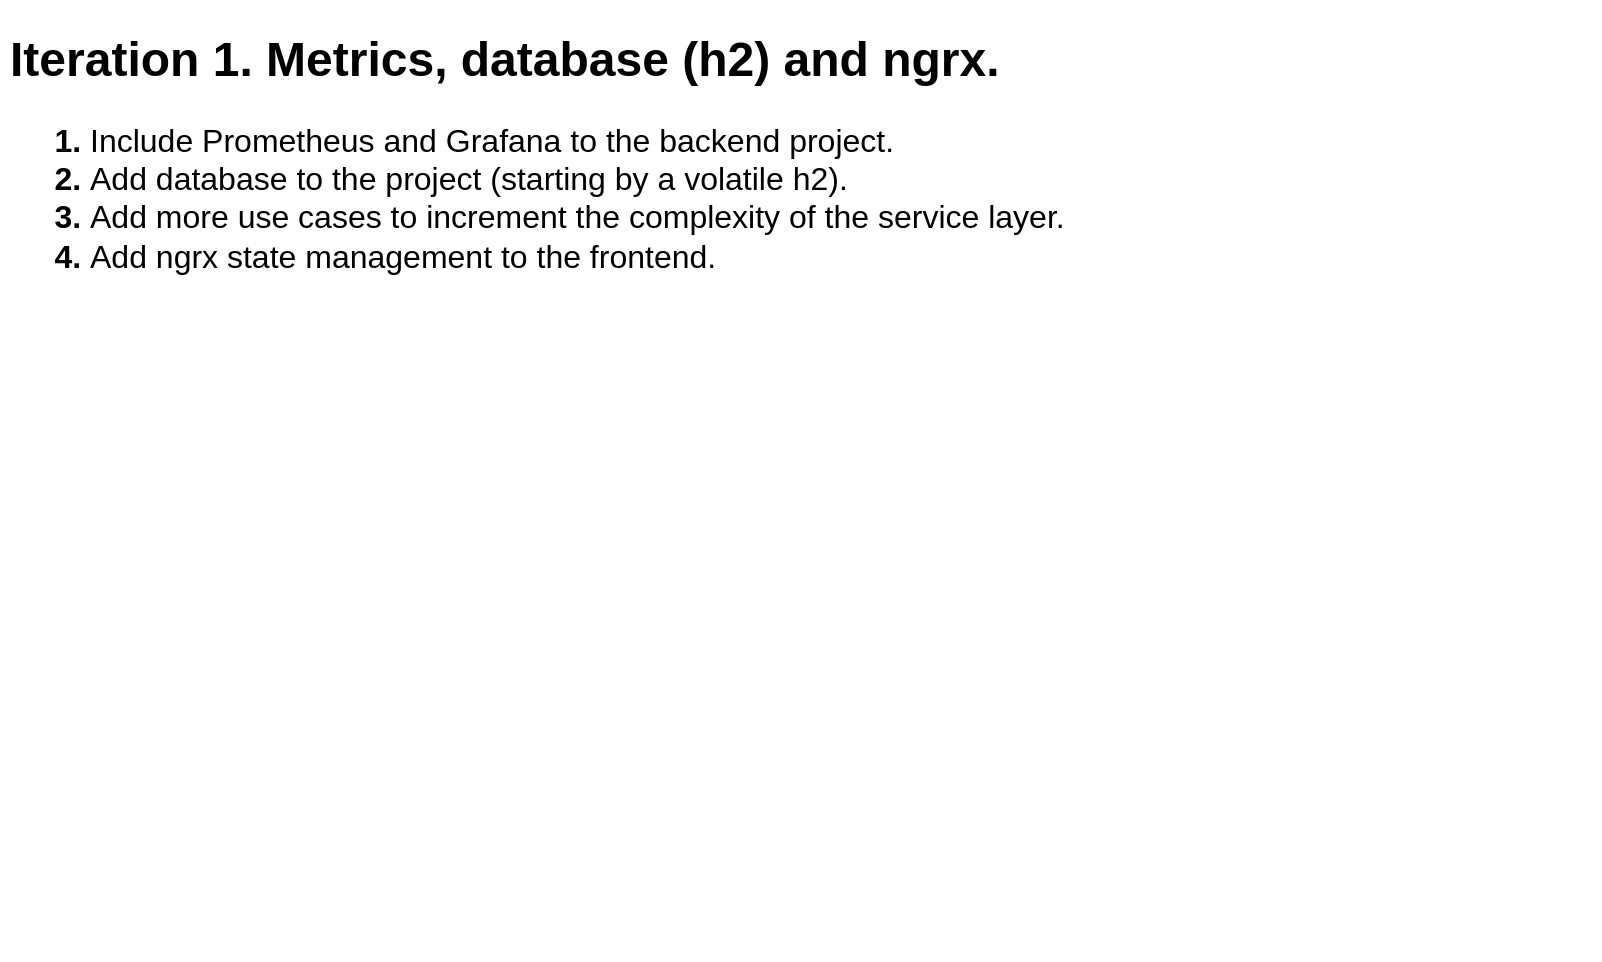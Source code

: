 <mxfile version="22.1.7" type="device" pages="4">
  <diagram id="CCOhznJZSsjxzJWnj9aB" name="Requirements">
    <mxGraphModel dx="1554" dy="823" grid="1" gridSize="10" guides="1" tooltips="1" connect="1" arrows="1" fold="1" page="1" pageScale="1" pageWidth="827" pageHeight="1169" math="0" shadow="0">
      <root>
        <mxCell id="0" />
        <mxCell id="1" parent="0" />
        <mxCell id="VW8zWTlF50ZQo7OZ7xfN-1" value="&lt;h1&gt;&lt;span style=&quot;background-color: initial;&quot;&gt;Iteration 1. Metrics, database (h2) and ngrx.&lt;/span&gt;&lt;/h1&gt;&lt;h1 style=&quot;font-size: 16px;&quot;&gt;&lt;ol&gt;&lt;li&gt;&lt;font style=&quot;font-size: 16px; font-weight: normal;&quot;&gt;Include Prometheus and Grafana to the backend project.&lt;/font&gt;&lt;/li&gt;&lt;li&gt;&lt;font style=&quot;font-size: 16px; font-weight: normal;&quot;&gt;Add database to the project (starting by a volatile h2).&lt;/font&gt;&lt;/li&gt;&lt;li&gt;&lt;font style=&quot;font-size: 16px; font-weight: normal;&quot;&gt;Add more use cases to increment the complexity of the service layer.&lt;/font&gt;&lt;/li&gt;&lt;li&gt;&lt;span style=&quot;font-weight: 400;&quot;&gt;Add ngrx state management to the frontend.&lt;/span&gt;&lt;/li&gt;&lt;/ol&gt;&lt;/h1&gt;" style="text;html=1;strokeColor=none;fillColor=none;spacing=5;spacingTop=-20;whiteSpace=wrap;overflow=hidden;rounded=0;" parent="1" vertex="1">
          <mxGeometry x="14" y="40" width="800" height="470" as="geometry" />
        </mxCell>
      </root>
    </mxGraphModel>
  </diagram>
  <diagram name="Data Model" id="2aSbuPyYHduFeFBpcEyg">
    <mxGraphModel dx="1554" dy="823" grid="1" gridSize="10" guides="1" tooltips="1" connect="1" arrows="1" fold="1" page="1" pageScale="1" pageWidth="827" pageHeight="1169" math="0" shadow="0">
      <root>
        <mxCell id="0" />
        <mxCell id="1" parent="0" />
        <mxCell id="-kmTVCKOdbw172EOPVNa-1" value="&lt;p style=&quot;margin:0px;margin-top:4px;text-align:center;text-decoration:underline;&quot;&gt;&lt;b style=&quot;background-color: initial;&quot;&gt;MoveDto&lt;/b&gt;&lt;/p&gt;&lt;hr&gt;&lt;p style=&quot;margin:0px;margin-left:8px;&quot;&gt;MoveType = MoveTypeEnum&lt;br&gt;&lt;/p&gt;" style="verticalAlign=top;align=left;overflow=fill;fontSize=12;fontFamily=Helvetica;html=1;whiteSpace=wrap;" vertex="1" parent="1">
          <mxGeometry x="230" y="40" width="180" height="60" as="geometry" />
        </mxCell>
        <mxCell id="DbqbN2PvsHzlm8rZ9bi2-1" value="&lt;p style=&quot;margin:0px;margin-top:4px;text-align:center;text-decoration:underline;&quot;&gt;&lt;b style=&quot;background-color: initial;&quot;&gt;MoveTypeEnum&lt;/b&gt;&lt;/p&gt;&lt;hr&gt;&lt;p style=&quot;margin:0px;margin-left:8px;&quot;&gt;Paper = 0&lt;br&gt;&lt;/p&gt;&lt;p style=&quot;margin:0px;margin-left:8px;&quot;&gt;Scissors = 1&lt;/p&gt;&lt;p style=&quot;margin:0px;margin-left:8px;&quot;&gt;Rock = 2&lt;/p&gt;" style="verticalAlign=top;align=left;overflow=fill;fontSize=12;fontFamily=Helvetica;html=1;whiteSpace=wrap;" vertex="1" parent="1">
          <mxGeometry x="40" y="40" width="150" height="80" as="geometry" />
        </mxCell>
      </root>
    </mxGraphModel>
  </diagram>
  <diagram id="1Z-Htf2DjcvC0ywOxH9h" name="State">
    <mxGraphModel dx="1554" dy="823" grid="1" gridSize="10" guides="1" tooltips="1" connect="1" arrows="1" fold="1" page="1" pageScale="1" pageWidth="827" pageHeight="1169" math="0" shadow="0">
      <root>
        <mxCell id="0" />
        <mxCell id="1" parent="0" />
        <mxCell id="Hcyn3kvQXGAOi8vzdW11-3" value="&#xa;&lt;span style=&quot;color: rgb(0, 0, 0); font-family: Helvetica; font-size: 12px; font-style: normal; font-variant-ligatures: normal; font-variant-caps: normal; font-weight: 400; letter-spacing: normal; orphans: 2; text-align: center; text-indent: 0px; text-transform: none; widows: 2; word-spacing: 0px; -webkit-text-stroke-width: 0px; background-color: rgb(251, 251, 251); text-decoration-thickness: initial; text-decoration-style: initial; text-decoration-color: initial; float: none; display: inline !important;&quot;&gt;Visit app&lt;/span&gt;&#xa;&#xa;" style="edgeStyle=orthogonalEdgeStyle;rounded=0;orthogonalLoop=1;jettySize=auto;html=1;entryX=0.5;entryY=0;entryDx=0;entryDy=0;" edge="1" parent="1" source="Hcyn3kvQXGAOi8vzdW11-1" target="Hcyn3kvQXGAOi8vzdW11-2">
          <mxGeometry x="0.143" y="40" relative="1" as="geometry">
            <Array as="points">
              <mxPoint x="360" y="120" />
              <mxPoint x="360" y="120" />
            </Array>
            <mxPoint as="offset" />
          </mxGeometry>
        </mxCell>
        <mxCell id="Hcyn3kvQXGAOi8vzdW11-1" value="" style="ellipse;whiteSpace=wrap;html=1;fillColor=#000000;" vertex="1" parent="1">
          <mxGeometry x="350" y="70" width="20" height="20" as="geometry" />
        </mxCell>
        <mxCell id="Hcyn3kvQXGAOi8vzdW11-6" value="New game clicked" style="edgeStyle=orthogonalEdgeStyle;rounded=0;orthogonalLoop=1;jettySize=auto;html=1;" edge="1" parent="1" source="Hcyn3kvQXGAOi8vzdW11-2" target="Hcyn3kvQXGAOi8vzdW11-5">
          <mxGeometry y="50" relative="1" as="geometry">
            <mxPoint as="offset" />
          </mxGeometry>
        </mxCell>
        <mxCell id="Hcyn3kvQXGAOi8vzdW11-2" value="Homepage" style="rounded=0;whiteSpace=wrap;html=1;" vertex="1" parent="1">
          <mxGeometry x="300" y="160" width="120" height="60" as="geometry" />
        </mxCell>
        <mxCell id="Hcyn3kvQXGAOi8vzdW11-8" value="Move selected" style="edgeStyle=orthogonalEdgeStyle;rounded=0;orthogonalLoop=1;jettySize=auto;html=1;" edge="1" parent="1" source="Hcyn3kvQXGAOi8vzdW11-5" target="Hcyn3kvQXGAOi8vzdW11-7">
          <mxGeometry y="40" relative="1" as="geometry">
            <mxPoint as="offset" />
          </mxGeometry>
        </mxCell>
        <mxCell id="Hcyn3kvQXGAOi8vzdW11-5" value="Game view" style="rounded=0;whiteSpace=wrap;html=1;" vertex="1" parent="1">
          <mxGeometry x="300" y="300" width="120" height="60" as="geometry" />
        </mxCell>
        <mxCell id="Hcyn3kvQXGAOi8vzdW11-10" value="&lt;span style=&quot;color: rgb(0, 0, 0); font-family: Helvetica; font-size: 11px; font-style: normal; font-variant-ligatures: normal; font-variant-caps: normal; font-weight: 400; letter-spacing: normal; orphans: 2; text-align: center; text-indent: 0px; text-transform: none; widows: 2; word-spacing: 0px; -webkit-text-stroke-width: 0px; background-color: rgb(255, 255, 255); text-decoration-thickness: initial; text-decoration-style: initial; text-decoration-color: initial; float: none; display: inline !important;&quot;&gt;Server responds&lt;/span&gt;&lt;br style=&quot;border-color: var(--border-color); color: rgb(0, 0, 0); font-family: Helvetica; font-size: 11px; font-style: normal; font-variant-ligatures: normal; font-variant-caps: normal; font-weight: 400; letter-spacing: normal; orphans: 2; text-align: center; text-indent: 0px; text-transform: none; widows: 2; word-spacing: 0px; -webkit-text-stroke-width: 0px; text-decoration-thickness: initial; text-decoration-style: initial; text-decoration-color: initial;&quot;&gt;&lt;span style=&quot;color: rgb(0, 0, 0); font-family: Helvetica; font-size: 11px; font-style: normal; font-variant-ligatures: normal; font-variant-caps: normal; font-weight: 400; letter-spacing: normal; orphans: 2; text-align: center; text-indent: 0px; text-transform: none; widows: 2; word-spacing: 0px; -webkit-text-stroke-width: 0px; background-color: rgb(255, 255, 255); text-decoration-thickness: initial; text-decoration-style: initial; text-decoration-color: initial; float: none; display: inline !important;&quot;&gt;&amp;nbsp;with move&lt;/span&gt;" style="edgeStyle=orthogonalEdgeStyle;rounded=0;orthogonalLoop=1;jettySize=auto;html=1;" edge="1" parent="1" source="Hcyn3kvQXGAOi8vzdW11-7" target="Hcyn3kvQXGAOi8vzdW11-9">
          <mxGeometry x="-0.077" y="30" relative="1" as="geometry">
            <mxPoint as="offset" />
          </mxGeometry>
        </mxCell>
        <mxCell id="Hcyn3kvQXGAOi8vzdW11-12" value="Server responds&lt;br&gt;&amp;nbsp;with move" style="edgeStyle=orthogonalEdgeStyle;rounded=0;orthogonalLoop=1;jettySize=auto;html=1;" edge="1" parent="1" source="Hcyn3kvQXGAOi8vzdW11-7" target="Hcyn3kvQXGAOi8vzdW11-11">
          <mxGeometry x="-0.077" y="-30" relative="1" as="geometry">
            <mxPoint as="offset" />
          </mxGeometry>
        </mxCell>
        <mxCell id="Hcyn3kvQXGAOi8vzdW11-7" value="Loading" style="whiteSpace=wrap;html=1;rounded=0;" vertex="1" parent="1">
          <mxGeometry x="300" y="440" width="120" height="60" as="geometry" />
        </mxCell>
        <mxCell id="Hcyn3kvQXGAOi8vzdW11-14" style="edgeStyle=orthogonalEdgeStyle;rounded=0;orthogonalLoop=1;jettySize=auto;html=1;entryX=1;entryY=0.5;entryDx=0;entryDy=0;" edge="1" parent="1" source="Hcyn3kvQXGAOi8vzdW11-9" target="Hcyn3kvQXGAOi8vzdW11-5">
          <mxGeometry relative="1" as="geometry">
            <Array as="points">
              <mxPoint x="610" y="330" />
            </Array>
          </mxGeometry>
        </mxCell>
        <mxCell id="Hcyn3kvQXGAOi8vzdW11-17" value="New game selected" style="edgeLabel;html=1;align=center;verticalAlign=middle;resizable=0;points=[];" vertex="1" connectable="0" parent="Hcyn3kvQXGAOi8vzdW11-14">
          <mxGeometry x="0.448" y="1" relative="1" as="geometry">
            <mxPoint x="7" y="-11" as="offset" />
          </mxGeometry>
        </mxCell>
        <mxCell id="Hcyn3kvQXGAOi8vzdW11-9" value="Game completed: Loser" style="whiteSpace=wrap;html=1;rounded=0;" vertex="1" parent="1">
          <mxGeometry x="550" y="440" width="120" height="60" as="geometry" />
        </mxCell>
        <mxCell id="Hcyn3kvQXGAOi8vzdW11-13" style="edgeStyle=orthogonalEdgeStyle;rounded=0;orthogonalLoop=1;jettySize=auto;html=1;entryX=0;entryY=0.5;entryDx=0;entryDy=0;" edge="1" parent="1" source="Hcyn3kvQXGAOi8vzdW11-11" target="Hcyn3kvQXGAOi8vzdW11-5">
          <mxGeometry relative="1" as="geometry">
            <Array as="points">
              <mxPoint x="110" y="330" />
            </Array>
          </mxGeometry>
        </mxCell>
        <mxCell id="Hcyn3kvQXGAOi8vzdW11-15" value="New game selected" style="edgeLabel;html=1;align=center;verticalAlign=middle;resizable=0;points=[];" vertex="1" connectable="0" parent="Hcyn3kvQXGAOi8vzdW11-13">
          <mxGeometry x="0.245" y="-3" relative="1" as="geometry">
            <mxPoint x="3" y="-13" as="offset" />
          </mxGeometry>
        </mxCell>
        <mxCell id="Hcyn3kvQXGAOi8vzdW11-11" value="Game completed: Winner" style="whiteSpace=wrap;html=1;rounded=0;" vertex="1" parent="1">
          <mxGeometry x="50" y="440" width="120" height="60" as="geometry" />
        </mxCell>
      </root>
    </mxGraphModel>
  </diagram>
  <diagram id="5wdw5sbaNt4rukK3RNIA" name="Sequence">
    <mxGraphModel dx="1554" dy="823" grid="1" gridSize="10" guides="1" tooltips="1" connect="1" arrows="1" fold="1" page="1" pageScale="1" pageWidth="827" pageHeight="1169" math="0" shadow="0">
      <root>
        <mxCell id="0" />
        <mxCell id="1" parent="0" />
        <mxCell id="VRfiyYvgXfE9pZ4s-pPB-1" value="Player" style="shape=umlActor;verticalLabelPosition=bottom;verticalAlign=top;html=1;" vertex="1" parent="1">
          <mxGeometry x="110" y="120" width="30" height="70" as="geometry" />
        </mxCell>
        <mxCell id="VRfiyYvgXfE9pZ4s-pPB-4" value="" style="group" vertex="1" connectable="0" parent="1">
          <mxGeometry x="354" y="110" width="60" height="110" as="geometry" />
        </mxCell>
        <mxCell id="VRfiyYvgXfE9pZ4s-pPB-2" value="" style="shape=cube;whiteSpace=wrap;html=1;boundedLbl=1;backgroundOutline=1;darkOpacity=0.05;darkOpacity2=0.1;" vertex="1" parent="VRfiyYvgXfE9pZ4s-pPB-4">
          <mxGeometry x="7" width="46" height="80" as="geometry" />
        </mxCell>
        <mxCell id="VRfiyYvgXfE9pZ4s-pPB-3" value="Server" style="text;html=1;strokeColor=none;fillColor=none;align=center;verticalAlign=middle;whiteSpace=wrap;rounded=0;" vertex="1" parent="VRfiyYvgXfE9pZ4s-pPB-4">
          <mxGeometry y="80" width="60" height="30" as="geometry" />
        </mxCell>
        <mxCell id="VRfiyYvgXfE9pZ4s-pPB-7" value="" style="endArrow=none;html=1;rounded=0;" edge="1" parent="1" source="VRfiyYvgXfE9pZ4s-pPB-15">
          <mxGeometry width="50" height="50" relative="1" as="geometry">
            <mxPoint x="120" y="570" as="sourcePoint" />
            <mxPoint x="120" y="220" as="targetPoint" />
          </mxGeometry>
        </mxCell>
        <mxCell id="VRfiyYvgXfE9pZ4s-pPB-8" value="" style="endArrow=none;html=1;rounded=0;" edge="1" parent="1" source="VRfiyYvgXfE9pZ4s-pPB-13">
          <mxGeometry width="50" height="50" relative="1" as="geometry">
            <mxPoint x="384" y="420" as="sourcePoint" />
            <mxPoint x="383.5" y="220" as="targetPoint" />
          </mxGeometry>
        </mxCell>
        <mxCell id="VRfiyYvgXfE9pZ4s-pPB-9" value="" style="endArrow=classic;html=1;rounded=0;" edge="1" parent="1">
          <mxGeometry width="50" height="50" relative="1" as="geometry">
            <mxPoint x="120" y="320" as="sourcePoint" />
            <mxPoint x="380" y="320" as="targetPoint" />
          </mxGeometry>
        </mxCell>
        <mxCell id="VRfiyYvgXfE9pZ4s-pPB-10" value="User move selection" style="edgeLabel;html=1;align=center;verticalAlign=middle;resizable=0;points=[];" vertex="1" connectable="0" parent="VRfiyYvgXfE9pZ4s-pPB-9">
          <mxGeometry x="-0.086" y="3" relative="1" as="geometry">
            <mxPoint y="-7" as="offset" />
          </mxGeometry>
        </mxCell>
        <mxCell id="VRfiyYvgXfE9pZ4s-pPB-11" value="" style="endArrow=classic;html=1;rounded=0;entryX=1.34;entryY=0.407;entryDx=0;entryDy=0;entryPerimeter=0;" edge="1" parent="1" target="VRfiyYvgXfE9pZ4s-pPB-15">
          <mxGeometry width="50" height="50" relative="1" as="geometry">
            <mxPoint x="380" y="390" as="sourcePoint" />
            <mxPoint x="120" y="390" as="targetPoint" />
          </mxGeometry>
        </mxCell>
        <mxCell id="VRfiyYvgXfE9pZ4s-pPB-12" value="Cpu move selection" style="edgeLabel;html=1;align=center;verticalAlign=middle;resizable=0;points=[];" vertex="1" connectable="0" parent="VRfiyYvgXfE9pZ4s-pPB-11">
          <mxGeometry x="-0.086" y="3" relative="1" as="geometry">
            <mxPoint x="-21" y="-13" as="offset" />
          </mxGeometry>
        </mxCell>
        <mxCell id="VRfiyYvgXfE9pZ4s-pPB-14" value="" style="endArrow=none;html=1;rounded=0;" edge="1" parent="1" target="VRfiyYvgXfE9pZ4s-pPB-13">
          <mxGeometry width="50" height="50" relative="1" as="geometry">
            <mxPoint x="384" y="420" as="sourcePoint" />
            <mxPoint x="383.5" y="220" as="targetPoint" />
          </mxGeometry>
        </mxCell>
        <mxCell id="VRfiyYvgXfE9pZ4s-pPB-13" value="" style="rounded=0;whiteSpace=wrap;html=1;fillColor=#ffe6cc;strokeColor=#d79b00;" vertex="1" parent="1">
          <mxGeometry x="379" y="310" width="10" height="90" as="geometry" />
        </mxCell>
        <mxCell id="VRfiyYvgXfE9pZ4s-pPB-16" value="" style="endArrow=none;html=1;rounded=0;" edge="1" parent="1" target="VRfiyYvgXfE9pZ4s-pPB-15">
          <mxGeometry width="50" height="50" relative="1" as="geometry">
            <mxPoint x="120" y="640" as="sourcePoint" />
            <mxPoint x="120" y="220" as="targetPoint" />
          </mxGeometry>
        </mxCell>
        <mxCell id="VRfiyYvgXfE9pZ4s-pPB-15" value="" style="rounded=0;whiteSpace=wrap;html=1;fillColor=#ffe6cc;strokeColor=#d79b00;" vertex="1" parent="1">
          <mxGeometry x="115" y="250" width="10" height="340" as="geometry" />
        </mxCell>
        <mxCell id="VRfiyYvgXfE9pZ4s-pPB-18" value="" style="endArrow=classic;html=1;rounded=0;exitX=1.02;exitY=0.562;exitDx=0;exitDy=0;exitPerimeter=0;" edge="1" parent="1" source="VRfiyYvgXfE9pZ4s-pPB-15">
          <mxGeometry width="50" height="50" relative="1" as="geometry">
            <mxPoint x="150" y="440" as="sourcePoint" />
            <mxPoint x="127" y="480" as="targetPoint" />
            <Array as="points">
              <mxPoint x="200" y="440" />
              <mxPoint x="200" y="480" />
            </Array>
          </mxGeometry>
        </mxCell>
        <mxCell id="VRfiyYvgXfE9pZ4s-pPB-19" value="Show winner" style="text;html=1;align=center;verticalAlign=middle;resizable=0;points=[];autosize=1;strokeColor=none;fillColor=none;" vertex="1" parent="1">
          <mxGeometry x="200" y="448" width="90" height="30" as="geometry" />
        </mxCell>
        <mxCell id="VRfiyYvgXfE9pZ4s-pPB-22" value="" style="endArrow=classic;html=1;rounded=0;exitX=1.02;exitY=0.562;exitDx=0;exitDy=0;exitPerimeter=0;" edge="1" parent="1">
          <mxGeometry width="50" height="50" relative="1" as="geometry">
            <mxPoint x="125" y="521" as="sourcePoint" />
            <mxPoint x="127" y="560" as="targetPoint" />
            <Array as="points">
              <mxPoint x="200" y="520" />
              <mxPoint x="200" y="560" />
            </Array>
          </mxGeometry>
        </mxCell>
        <mxCell id="VRfiyYvgXfE9pZ4s-pPB-23" value="Play again" style="text;html=1;align=center;verticalAlign=middle;resizable=0;points=[];autosize=1;strokeColor=none;fillColor=none;" vertex="1" parent="1">
          <mxGeometry x="205" y="528" width="80" height="30" as="geometry" />
        </mxCell>
      </root>
    </mxGraphModel>
  </diagram>
</mxfile>
